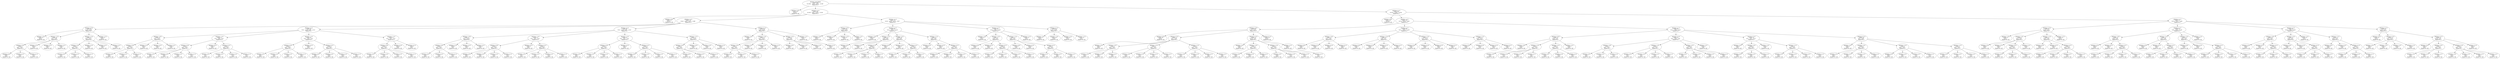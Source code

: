 digraph voting {
decisionDecisionNode7776cad3[label="Attribute: null=Infinity
Count: 1555
0.0:1081   3.0:61   2.0:64   1.0:349   
Expand On: 5"];decisionDecisionNode7776cad3 -> decisionDecisionNode17fe1feb;
decisionDecisionNode17fe1feb[label="Attribute: 5=0.0
Count: 512
0.0:512   
Expand On: null"];decisionDecisionNode7776cad3 -> decisionDecisionNode2ce1899b;
decisionDecisionNode2ce1899b[label="Attribute: 5=2.0
Count: 520
0.0:246   3.0:61   2.0:28   1.0:185   
Expand On: 3"];decisionDecisionNode2ce1899b -> decisionDecisionNodeb113622;
decisionDecisionNodeb113622[label="Attribute: 3=0.0
Count: 171
0.0:171   
Expand On: null"];decisionDecisionNode2ce1899b -> decisionDecisionNode16f8f7db;
decisionDecisionNode16f8f7db[label="Attribute: 3=2.0
Count: 174
0.0:42   3.0:32   2.0:12   1.0:88   
Expand On: 0"];decisionDecisionNode16f8f7db -> decisionDecisionNode335856a5;
decisionDecisionNode335856a5[label="Attribute: 0=0.0
Count: 45
0.0:25   1.0:20   
Expand On: 1"];decisionDecisionNode335856a5 -> decisionDecisionNode6ca084f8;
decisionDecisionNode6ca084f8[label="Attribute: 1=0.0
Count: 12
0.0:12   
Expand On: null"];decisionDecisionNode335856a5 -> decisionDecisionNode1e79ed7f;
decisionDecisionNode1e79ed7f[label="Attribute: 1=3.0
Count: 10
0.0:1   1.0:9   
Expand On: 2"];decisionDecisionNode1e79ed7f -> decisionDecisionNode56d73c7a;
decisionDecisionNode56d73c7a[label="Attribute: 2=0.0
Count: 3
0.0:1   1.0:2   
Expand On: 4"];decisionDecisionNode56d73c7a -> decisionDecisionNode4cc39a20;
decisionDecisionNode4cc39a20[label="Attribute: 4=0.0
Count: 1
0.0:1   
Expand On: null"];decisionDecisionNode56d73c7a -> decisionDecisionNode3dbbd23f;
decisionDecisionNode3dbbd23f[label="Attribute: 4=2.0
Count: 1
1.0:1   
Expand On: null"];decisionDecisionNode56d73c7a -> decisionDecisionNode75e845c2;
decisionDecisionNode75e845c2[label="Attribute: 4=1.0
Count: 1
1.0:1   
Expand On: null"];decisionDecisionNode1e79ed7f -> decisionDecisionNode643c0007;
decisionDecisionNode643c0007[label="Attribute: 2=3.0
Count: 3
1.0:3   
Expand On: null"];decisionDecisionNode1e79ed7f -> decisionDecisionNode1f25fefa;
decisionDecisionNode1f25fefa[label="Attribute: 2=2.0
Count: 2
1.0:2   
Expand On: null"];decisionDecisionNode1e79ed7f -> decisionDecisionNode7786df0f;
decisionDecisionNode7786df0f[label="Attribute: 2=1.0
Count: 2
1.0:2   
Expand On: null"];decisionDecisionNode335856a5 -> decisionDecisionNode379e8f17;
decisionDecisionNode379e8f17[label="Attribute: 1=2.0
Count: 12
0.0:1   1.0:11   
Expand On: 2"];decisionDecisionNode379e8f17 -> decisionDecisionNodeac44b88;
decisionDecisionNodeac44b88[label="Attribute: 2=0.0
Count: 3
0.0:1   1.0:2   
Expand On: 4"];decisionDecisionNodeac44b88 -> decisionDecisionNode5d3ad33d;
decisionDecisionNode5d3ad33d[label="Attribute: 4=0.0
Count: 1
0.0:1   
Expand On: null"];decisionDecisionNodeac44b88 -> decisionDecisionNode4102799c;
decisionDecisionNode4102799c[label="Attribute: 4=2.0
Count: 1
1.0:1   
Expand On: null"];decisionDecisionNodeac44b88 -> decisionDecisionNode97e121c;
decisionDecisionNode97e121c[label="Attribute: 4=1.0
Count: 1
1.0:1   
Expand On: null"];decisionDecisionNode379e8f17 -> decisionDecisionNode33d6f122;
decisionDecisionNode33d6f122[label="Attribute: 2=3.0
Count: 3
1.0:3   
Expand On: null"];decisionDecisionNode379e8f17 -> decisionDecisionNode647109c4;
decisionDecisionNode647109c4[label="Attribute: 2=2.0
Count: 3
1.0:3   
Expand On: null"];decisionDecisionNode379e8f17 -> decisionDecisionNode39385660;
decisionDecisionNode39385660[label="Attribute: 2=1.0
Count: 3
1.0:3   
Expand On: null"];decisionDecisionNode335856a5 -> decisionDecisionNode21aed5f9;
decisionDecisionNode21aed5f9[label="Attribute: 1=1.0
Count: 11
0.0:11   
Expand On: null"];decisionDecisionNode16f8f7db -> decisionDecisionNode5d61dfb5;
decisionDecisionNode5d61dfb5[label="Attribute: 0=3.0
Count: 44
0.0:4   3.0:18   2.0:8   1.0:14   
Expand On: 1"];decisionDecisionNode5d61dfb5 -> decisionDecisionNode44a613f8;
decisionDecisionNode44a613f8[label="Attribute: 1=0.0
Count: 12
0.0:1   1.0:11   
Expand On: 2"];decisionDecisionNode44a613f8 -> decisionDecisionNode736921fd;
decisionDecisionNode736921fd[label="Attribute: 2=0.0
Count: 3
0.0:1   1.0:2   
Expand On: 4"];decisionDecisionNode736921fd -> decisionDecisionNode7b36a43c;
decisionDecisionNode7b36a43c[label="Attribute: 4=0.0
Count: 1
0.0:1   
Expand On: null"];decisionDecisionNode736921fd -> decisionDecisionNode40589e56;
decisionDecisionNode40589e56[label="Attribute: 4=2.0
Count: 1
1.0:1   
Expand On: null"];decisionDecisionNode736921fd -> decisionDecisionNode7a03411a;
decisionDecisionNode7a03411a[label="Attribute: 4=1.0
Count: 1
1.0:1   
Expand On: null"];decisionDecisionNode44a613f8 -> decisionDecisionNode6ba7508a;
decisionDecisionNode6ba7508a[label="Attribute: 2=3.0
Count: 3
1.0:3   
Expand On: null"];decisionDecisionNode44a613f8 -> decisionDecisionNode3598cb3d;
decisionDecisionNode3598cb3d[label="Attribute: 2=2.0
Count: 3
1.0:3   
Expand On: null"];decisionDecisionNode44a613f8 -> decisionDecisionNode42472d48;
decisionDecisionNode42472d48[label="Attribute: 2=1.0
Count: 3
1.0:3   
Expand On: null"];decisionDecisionNode5d61dfb5 -> decisionDecisionNode4eedf3f6;
decisionDecisionNode4eedf3f6[label="Attribute: 1=3.0
Count: 11
0.0:1   3.0:6   2.0:4   
Expand On: 4"];decisionDecisionNode4eedf3f6 -> decisionDecisionNode682bc3f5;
decisionDecisionNode682bc3f5[label="Attribute: 4=0.0
Count: 4
0.0:1   2.0:3   
Expand On: 2"];decisionDecisionNode682bc3f5 -> decisionDecisionNode114e3f41;
decisionDecisionNode114e3f41[label="Attribute: 2=0.0
Count: 1
0.0:1   
Expand On: null"];decisionDecisionNode682bc3f5 -> decisionDecisionNode281acd47;
decisionDecisionNode281acd47[label="Attribute: 2=3.0
Count: 1
2.0:1   
Expand On: null"];decisionDecisionNode682bc3f5 -> decisionDecisionNode779b04e2;
decisionDecisionNode779b04e2[label="Attribute: 2=2.0
Count: 1
2.0:1   
Expand On: null"];decisionDecisionNode682bc3f5 -> decisionDecisionNode625dcec6;
decisionDecisionNode625dcec6[label="Attribute: 2=1.0
Count: 1
2.0:1   
Expand On: null"];decisionDecisionNode4eedf3f6 -> decisionDecisionNode7cb25b9d;
decisionDecisionNode7cb25b9d[label="Attribute: 4=2.0
Count: 3
3.0:3   
Expand On: null"];decisionDecisionNode4eedf3f6 -> decisionDecisionNode219ce060;
decisionDecisionNode219ce060[label="Attribute: 4=1.0
Count: 4
3.0:3   2.0:1   
Expand On: 2"];decisionDecisionNode219ce060 -> decisionDecisionNode424ecfdd;
decisionDecisionNode424ecfdd[label="Attribute: 2=0.0
Count: 1
2.0:1   
Expand On: null"];decisionDecisionNode219ce060 -> decisionDecisionNode4430d82d;
decisionDecisionNode4430d82d[label="Attribute: 2=3.0
Count: 1
3.0:1   
Expand On: null"];decisionDecisionNode219ce060 -> decisionDecisionNode62c09554;
decisionDecisionNode62c09554[label="Attribute: 2=2.0
Count: 1
3.0:1   
Expand On: null"];decisionDecisionNode219ce060 -> decisionDecisionNode518bf072;
decisionDecisionNode518bf072[label="Attribute: 2=1.0
Count: 1
3.0:1   
Expand On: null"];decisionDecisionNode5d61dfb5 -> decisionDecisionNode3a56f631;
decisionDecisionNode3a56f631[label="Attribute: 1=2.0
Count: 10
0.0:1   3.0:5   2.0:4   
Expand On: 4"];decisionDecisionNode3a56f631 -> decisionDecisionNode233d28e3;
decisionDecisionNode233d28e3[label="Attribute: 4=0.0
Count: 4
0.0:1   2.0:3   
Expand On: 2"];decisionDecisionNode233d28e3 -> decisionDecisionNode4476128;
decisionDecisionNode4476128[label="Attribute: 2=0.0
Count: 1
0.0:1   
Expand On: null"];decisionDecisionNode233d28e3 -> decisionDecisionNode6a3b8b49;
decisionDecisionNode6a3b8b49[label="Attribute: 2=3.0
Count: 1
2.0:1   
Expand On: null"];decisionDecisionNode233d28e3 -> decisionDecisionNode6b359c1b;
decisionDecisionNode6b359c1b[label="Attribute: 2=2.0
Count: 1
2.0:1   
Expand On: null"];decisionDecisionNode233d28e3 -> decisionDecisionNodec9be79a;
decisionDecisionNodec9be79a[label="Attribute: 2=1.0
Count: 1
2.0:1   
Expand On: null"];decisionDecisionNode3a56f631 -> decisionDecisionNode4f8235ed;
decisionDecisionNode4f8235ed[label="Attribute: 4=2.0
Count: 2
3.0:2   
Expand On: null"];decisionDecisionNode3a56f631 -> decisionDecisionNode6da28362;
decisionDecisionNode6da28362[label="Attribute: 4=1.0
Count: 4
3.0:3   2.0:1   
Expand On: 2"];decisionDecisionNode6da28362 -> decisionDecisionNode485fcf29;
decisionDecisionNode485fcf29[label="Attribute: 2=0.0
Count: 1
2.0:1   
Expand On: null"];decisionDecisionNode6da28362 -> decisionDecisionNodea19b1de;
decisionDecisionNodea19b1de[label="Attribute: 2=3.0
Count: 1
3.0:1   
Expand On: null"];decisionDecisionNode6da28362 -> decisionDecisionNode1cec6b00;
decisionDecisionNode1cec6b00[label="Attribute: 2=2.0
Count: 1
3.0:1   
Expand On: null"];decisionDecisionNode6da28362 -> decisionDecisionNode6564dbd5;
decisionDecisionNode6564dbd5[label="Attribute: 2=1.0
Count: 1
3.0:1   
Expand On: null"];decisionDecisionNode5d61dfb5 -> decisionDecisionNode409cb0f4;
decisionDecisionNode409cb0f4[label="Attribute: 1=1.0
Count: 11
0.0:1   3.0:7   1.0:3   
Expand On: 4"];decisionDecisionNode409cb0f4 -> decisionDecisionNode6f25844f;
decisionDecisionNode6f25844f[label="Attribute: 4=0.0
Count: 4
0.0:1   1.0:3   
Expand On: 2"];decisionDecisionNode6f25844f -> decisionDecisionNode811978b;
decisionDecisionNode811978b[label="Attribute: 2=0.0
Count: 1
0.0:1   
Expand On: null"];decisionDecisionNode6f25844f -> decisionDecisionNode3af42ad0;
decisionDecisionNode3af42ad0[label="Attribute: 2=3.0
Count: 1
1.0:1   
Expand On: null"];decisionDecisionNode6f25844f -> decisionDecisionNode7426dbec;
decisionDecisionNode7426dbec[label="Attribute: 2=2.0
Count: 1
1.0:1   
Expand On: null"];decisionDecisionNode6f25844f -> decisionDecisionNode23309e87;
decisionDecisionNode23309e87[label="Attribute: 2=1.0
Count: 1
1.0:1   
Expand On: null"];decisionDecisionNode409cb0f4 -> decisionDecisionNode4cf7c31d;
decisionDecisionNode4cf7c31d[label="Attribute: 4=2.0
Count: 4
3.0:4   
Expand On: null"];decisionDecisionNode409cb0f4 -> decisionDecisionNode1e2acc65;
decisionDecisionNode1e2acc65[label="Attribute: 4=1.0
Count: 3
3.0:3   
Expand On: null"];decisionDecisionNode16f8f7db -> decisionDecisionNodebd10a5c;
decisionDecisionNodebd10a5c[label="Attribute: 0=2.0
Count: 46
0.0:4   3.0:14   2.0:4   1.0:24   
Expand On: 1"];decisionDecisionNodebd10a5c -> decisionDecisionNode48ff2413;
decisionDecisionNode48ff2413[label="Attribute: 1=0.0
Count: 11
0.0:1   1.0:10   
Expand On: 2"];decisionDecisionNode48ff2413 -> decisionDecisionNode669980d5;
decisionDecisionNode669980d5[label="Attribute: 2=0.0
Count: 3
0.0:1   1.0:2   
Expand On: 4"];decisionDecisionNode669980d5 -> decisionDecisionNode67d95492;
decisionDecisionNode67d95492[label="Attribute: 4=0.0
Count: 1
0.0:1   
Expand On: null"];decisionDecisionNode669980d5 -> decisionDecisionNode6d3f7281;
decisionDecisionNode6d3f7281[label="Attribute: 4=2.0
Count: 1
1.0:1   
Expand On: null"];decisionDecisionNode669980d5 -> decisionDecisionNode6076ab2f;
decisionDecisionNode6076ab2f[label="Attribute: 4=1.0
Count: 1
1.0:1   
Expand On: null"];decisionDecisionNode48ff2413 -> decisionDecisionNodeee0cc23;
decisionDecisionNodeee0cc23[label="Attribute: 2=3.0
Count: 2
1.0:2   
Expand On: null"];decisionDecisionNode48ff2413 -> decisionDecisionNode487a1576;
decisionDecisionNode487a1576[label="Attribute: 2=2.0
Count: 3
1.0:3   
Expand On: null"];decisionDecisionNode48ff2413 -> decisionDecisionNode47171b26;
decisionDecisionNode47171b26[label="Attribute: 2=1.0
Count: 3
1.0:3   
Expand On: null"];decisionDecisionNodebd10a5c -> decisionDecisionNode3df78040;
decisionDecisionNode3df78040[label="Attribute: 1=3.0
Count: 12
0.0:1   3.0:7   2.0:4   
Expand On: 4"];decisionDecisionNode3df78040 -> decisionDecisionNode44050988;
decisionDecisionNode44050988[label="Attribute: 4=0.0
Count: 4
0.0:1   2.0:3   
Expand On: 2"];decisionDecisionNode44050988 -> decisionDecisionNode26b4e29b;
decisionDecisionNode26b4e29b[label="Attribute: 2=0.0
Count: 1
0.0:1   
Expand On: null"];decisionDecisionNode44050988 -> decisionDecisionNode2d8941f7;
decisionDecisionNode2d8941f7[label="Attribute: 2=3.0
Count: 1
2.0:1   
Expand On: null"];decisionDecisionNode44050988 -> decisionDecisionNodee49d67c;
decisionDecisionNodee49d67c[label="Attribute: 2=2.0
Count: 1
2.0:1   
Expand On: null"];decisionDecisionNode44050988 -> decisionDecisionNode11a06e38;
decisionDecisionNode11a06e38[label="Attribute: 2=1.0
Count: 1
2.0:1   
Expand On: null"];decisionDecisionNode3df78040 -> decisionDecisionNode3ba42792;
decisionDecisionNode3ba42792[label="Attribute: 4=2.0
Count: 4
3.0:4   
Expand On: null"];decisionDecisionNode3df78040 -> decisionDecisionNode162200d5;
decisionDecisionNode162200d5[label="Attribute: 4=1.0
Count: 4
3.0:3   2.0:1   
Expand On: 2"];decisionDecisionNode162200d5 -> decisionDecisionNode1264ab4d;
decisionDecisionNode1264ab4d[label="Attribute: 2=0.0
Count: 1
2.0:1   
Expand On: null"];decisionDecisionNode162200d5 -> decisionDecisionNodef2a55aa;
decisionDecisionNodef2a55aa[label="Attribute: 2=3.0
Count: 1
3.0:1   
Expand On: null"];decisionDecisionNode162200d5 -> decisionDecisionNode245e13ad;
decisionDecisionNode245e13ad[label="Attribute: 2=2.0
Count: 1
3.0:1   
Expand On: null"];decisionDecisionNode162200d5 -> decisionDecisionNode1c5dd582;
decisionDecisionNode1c5dd582[label="Attribute: 2=1.0
Count: 1
3.0:1   
Expand On: null"];decisionDecisionNodebd10a5c -> decisionDecisionNode546c585a;
decisionDecisionNode546c585a[label="Attribute: 1=2.0
Count: 12
0.0:1   3.0:7   1.0:4   
Expand On: 4"];decisionDecisionNode546c585a -> decisionDecisionNode151ca803;
decisionDecisionNode151ca803[label="Attribute: 4=0.0
Count: 4
0.0:1   1.0:3   
Expand On: 2"];decisionDecisionNode151ca803 -> decisionDecisionNodec5a67c9;
decisionDecisionNodec5a67c9[label="Attribute: 2=0.0
Count: 1
0.0:1   
Expand On: null"];decisionDecisionNode151ca803 -> decisionDecisionNode353c375;
decisionDecisionNode353c375[label="Attribute: 2=3.0
Count: 1
1.0:1   
Expand On: null"];decisionDecisionNode151ca803 -> decisionDecisionNode70453807;
decisionDecisionNode70453807[label="Attribute: 2=2.0
Count: 1
1.0:1   
Expand On: null"];decisionDecisionNode151ca803 -> decisionDecisionNode50618d26;
decisionDecisionNode50618d26[label="Attribute: 2=1.0
Count: 1
1.0:1   
Expand On: null"];decisionDecisionNode546c585a -> decisionDecisionNode3479e304;
decisionDecisionNode3479e304[label="Attribute: 4=2.0
Count: 4
3.0:4   
Expand On: null"];decisionDecisionNode546c585a -> decisionDecisionNode2e273686;
decisionDecisionNode2e273686[label="Attribute: 4=1.0
Count: 4
3.0:3   1.0:1   
Expand On: 2"];decisionDecisionNode2e273686 -> decisionDecisionNode106caf16;
decisionDecisionNode106caf16[label="Attribute: 2=0.0
Count: 1
1.0:1   
Expand On: null"];decisionDecisionNode2e273686 -> decisionDecisionNode4f5ad5c6;
decisionDecisionNode4f5ad5c6[label="Attribute: 2=3.0
Count: 1
3.0:1   
Expand On: null"];decisionDecisionNode2e273686 -> decisionDecisionNode5488e2dd;
decisionDecisionNode5488e2dd[label="Attribute: 2=2.0
Count: 1
3.0:1   
Expand On: null"];decisionDecisionNode2e273686 -> decisionDecisionNode66e64686;
decisionDecisionNode66e64686[label="Attribute: 2=1.0
Count: 1
3.0:1   
Expand On: null"];decisionDecisionNodebd10a5c -> decisionDecisionNode18203c31;
decisionDecisionNode18203c31[label="Attribute: 1=1.0
Count: 11
0.0:1   1.0:10   
Expand On: 2"];decisionDecisionNode18203c31 -> decisionDecisionNode6c4fc156;
decisionDecisionNode6c4fc156[label="Attribute: 2=0.0
Count: 3
0.0:1   1.0:2   
Expand On: 4"];decisionDecisionNode6c4fc156 -> decisionDecisionNode681e2ca7;
decisionDecisionNode681e2ca7[label="Attribute: 4=0.0
Count: 1
0.0:1   
Expand On: null"];decisionDecisionNode6c4fc156 -> decisionDecisionNode1505bd58;
decisionDecisionNode1505bd58[label="Attribute: 4=2.0
Count: 1
1.0:1   
Expand On: null"];decisionDecisionNode6c4fc156 -> decisionDecisionNode2bd1e730;
decisionDecisionNode2bd1e730[label="Attribute: 4=1.0
Count: 1
1.0:1   
Expand On: null"];decisionDecisionNode18203c31 -> decisionDecisionNode61a116c9;
decisionDecisionNode61a116c9[label="Attribute: 2=3.0
Count: 2
1.0:2   
Expand On: null"];decisionDecisionNode18203c31 -> decisionDecisionNode16df1832;
decisionDecisionNode16df1832[label="Attribute: 2=2.0
Count: 3
1.0:3   
Expand On: null"];decisionDecisionNode18203c31 -> decisionDecisionNode10ad8659;
decisionDecisionNode10ad8659[label="Attribute: 2=1.0
Count: 3
1.0:3   
Expand On: null"];decisionDecisionNode16f8f7db -> decisionDecisionNode704f459c;
decisionDecisionNode704f459c[label="Attribute: 0=1.0
Count: 39
0.0:9   1.0:30   
Expand On: 1"];decisionDecisionNode704f459c -> decisionDecisionNode64633e5e;
decisionDecisionNode64633e5e[label="Attribute: 1=0.0
Count: 7
0.0:7   
Expand On: null"];decisionDecisionNode704f459c -> decisionDecisionNode2f93c0cf;
decisionDecisionNode2f93c0cf[label="Attribute: 1=3.0
Count: 12
0.0:1   1.0:11   
Expand On: 2"];decisionDecisionNode2f93c0cf -> decisionDecisionNoded576e70;
decisionDecisionNoded576e70[label="Attribute: 2=0.0
Count: 3
0.0:1   1.0:2   
Expand On: 4"];decisionDecisionNoded576e70 -> decisionDecisionNode671381e7;
decisionDecisionNode671381e7[label="Attribute: 4=0.0
Count: 1
0.0:1   
Expand On: null"];decisionDecisionNoded576e70 -> decisionDecisionNode31b5998f;
decisionDecisionNode31b5998f[label="Attribute: 4=2.0
Count: 1
1.0:1   
Expand On: null"];decisionDecisionNoded576e70 -> decisionDecisionNode97494c8;
decisionDecisionNode97494c8[label="Attribute: 4=1.0
Count: 1
1.0:1   
Expand On: null"];decisionDecisionNode2f93c0cf -> decisionDecisionNode44d3db51;
decisionDecisionNode44d3db51[label="Attribute: 2=3.0
Count: 3
1.0:3   
Expand On: null"];decisionDecisionNode2f93c0cf -> decisionDecisionNode30e3c624;
decisionDecisionNode30e3c624[label="Attribute: 2=2.0
Count: 3
1.0:3   
Expand On: null"];decisionDecisionNode2f93c0cf -> decisionDecisionNode39e57e8f;
decisionDecisionNode39e57e8f[label="Attribute: 2=1.0
Count: 3
1.0:3   
Expand On: null"];decisionDecisionNode704f459c -> decisionDecisionNode9d7fbfb;
decisionDecisionNode9d7fbfb[label="Attribute: 1=2.0
Count: 9
0.0:1   1.0:8   
Expand On: 2"];decisionDecisionNode9d7fbfb -> decisionDecisionNode42e020c9;
decisionDecisionNode42e020c9[label="Attribute: 2=0.0
Count: 1
0.0:1   
Expand On: null"];decisionDecisionNode9d7fbfb -> decisionDecisionNode8888e6c;
decisionDecisionNode8888e6c[label="Attribute: 2=3.0
Count: 3
1.0:3   
Expand On: null"];decisionDecisionNode9d7fbfb -> decisionDecisionNode3d3e58d4;
decisionDecisionNode3d3e58d4[label="Attribute: 2=2.0
Count: 3
1.0:3   
Expand On: null"];decisionDecisionNode9d7fbfb -> decisionDecisionNode4839e5b5;
decisionDecisionNode4839e5b5[label="Attribute: 2=1.0
Count: 2
1.0:2   
Expand On: null"];decisionDecisionNode704f459c -> decisionDecisionNode5117f31e;
decisionDecisionNode5117f31e[label="Attribute: 1=1.0
Count: 11
1.0:11   
Expand On: null"];decisionDecisionNode2ce1899b -> decisionDecisionNode7b5a6029;
decisionDecisionNode7b5a6029[label="Attribute: 3=1.0
Count: 175
0.0:33   3.0:29   2.0:16   1.0:97   
Expand On: 0"];decisionDecisionNode7b5a6029 -> decisionDecisionNode6a5f6303;
decisionDecisionNode6a5f6303[label="Attribute: 0=0.0
Count: 42
0.0:22   1.0:20   
Expand On: 1"];decisionDecisionNode6a5f6303 -> decisionDecisionNode1c5d9084;
decisionDecisionNode1c5d9084[label="Attribute: 1=0.0
Count: 11
0.0:11   
Expand On: null"];decisionDecisionNode6a5f6303 -> decisionDecisionNode42bad8a8;
decisionDecisionNode42bad8a8[label="Attribute: 1=3.0
Count: 9
1.0:9   
Expand On: null"];decisionDecisionNode6a5f6303 -> decisionDecisionNode78e61fd1;
decisionDecisionNode78e61fd1[label="Attribute: 1=2.0
Count: 11
1.0:11   
Expand On: null"];decisionDecisionNode6a5f6303 -> decisionDecisionNode4c331059;
decisionDecisionNode4c331059[label="Attribute: 1=1.0
Count: 11
0.0:11   
Expand On: null"];decisionDecisionNode7b5a6029 -> decisionDecisionNode2c766a24;
decisionDecisionNode2c766a24[label="Attribute: 0=3.0
Count: 44
3.0:17   2.0:11   1.0:16   
Expand On: 1"];decisionDecisionNode2c766a24 -> decisionDecisionNode1232784a;
decisionDecisionNode1232784a[label="Attribute: 1=0.0
Count: 10
1.0:10   
Expand On: null"];decisionDecisionNode2c766a24 -> decisionDecisionNode2f774b9b;
decisionDecisionNode2f774b9b[label="Attribute: 1=3.0
Count: 12
3.0:6   2.0:6   
Expand On: 4"];decisionDecisionNode2f774b9b -> decisionDecisionNode4104c575;
decisionDecisionNode4104c575[label="Attribute: 4=0.0
Count: 4
2.0:4   
Expand On: null"];decisionDecisionNode2f774b9b -> decisionDecisionNode203fa5ac;
decisionDecisionNode203fa5ac[label="Attribute: 4=2.0
Count: 4
3.0:4   
Expand On: null"];decisionDecisionNode2f774b9b -> decisionDecisionNode3295cfbe;
decisionDecisionNode3295cfbe[label="Attribute: 4=1.0
Count: 4
3.0:2   2.0:2   
Expand On: 2"];decisionDecisionNode3295cfbe -> decisionDecisionNode979dce4;
decisionDecisionNode979dce4[label="Attribute: 2=0.0
Count: 1
2.0:1   
Expand On: null"];decisionDecisionNode3295cfbe -> decisionDecisionNode1f950198;
decisionDecisionNode1f950198[label="Attribute: 2=3.0
Count: 1
3.0:1   
Expand On: null"];decisionDecisionNode3295cfbe -> decisionDecisionNode6f9bb25a;
decisionDecisionNode6f9bb25a[label="Attribute: 2=2.0
Count: 1
3.0:1   
Expand On: null"];decisionDecisionNode3295cfbe -> decisionDecisionNode56da6bf4;
decisionDecisionNode56da6bf4[label="Attribute: 2=1.0
Count: 1
2.0:1   
Expand On: null"];decisionDecisionNode2c766a24 -> decisionDecisionNode1de58cb8;
decisionDecisionNode1de58cb8[label="Attribute: 1=2.0
Count: 10
3.0:5   2.0:5   
Expand On: 4"];decisionDecisionNode1de58cb8 -> decisionDecisionNode4979935d;
decisionDecisionNode4979935d[label="Attribute: 4=0.0
Count: 3
2.0:3   
Expand On: null"];decisionDecisionNode1de58cb8 -> decisionDecisionNode4cb9e45a;
decisionDecisionNode4cb9e45a[label="Attribute: 4=2.0
Count: 4
3.0:4   
Expand On: null"];decisionDecisionNode1de58cb8 -> decisionDecisionNode403ef810;
decisionDecisionNode403ef810[label="Attribute: 4=1.0
Count: 3
3.0:1   2.0:2   
Expand On: 2"];decisionDecisionNode403ef810 -> decisionDecisionNode66100363;
decisionDecisionNode66100363[label="Attribute: 2=0.0
Count: 1
2.0:1   
Expand On: null"];decisionDecisionNode403ef810 -> decisionDecisionNode254e8cee;
decisionDecisionNode254e8cee[label="Attribute: 2=2.0
Count: 1
3.0:1   
Expand On: null"];decisionDecisionNode403ef810 -> decisionDecisionNode48067064;
decisionDecisionNode48067064[label="Attribute: 2=1.0
Count: 1
2.0:1   
Expand On: null"];decisionDecisionNode2c766a24 -> decisionDecisionNode1ebcda2d;
decisionDecisionNode1ebcda2d[label="Attribute: 1=1.0
Count: 12
3.0:6   1.0:6   
Expand On: 4"];decisionDecisionNode1ebcda2d -> decisionDecisionNode97d01f;
decisionDecisionNode97d01f[label="Attribute: 4=0.0
Count: 4
1.0:4   
Expand On: null"];decisionDecisionNode1ebcda2d -> decisionDecisionNode6ee0a386;
decisionDecisionNode6ee0a386[label="Attribute: 4=2.0
Count: 4
3.0:4   
Expand On: null"];decisionDecisionNode1ebcda2d -> decisionDecisionNode5e0feb48;
decisionDecisionNode5e0feb48[label="Attribute: 4=1.0
Count: 4
3.0:2   1.0:2   
Expand On: 2"];decisionDecisionNode5e0feb48 -> decisionDecisionNode671ff436;
decisionDecisionNode671ff436[label="Attribute: 2=0.0
Count: 1
1.0:1   
Expand On: null"];decisionDecisionNode5e0feb48 -> decisionDecisionNode62da3a1e;
decisionDecisionNode62da3a1e[label="Attribute: 2=3.0
Count: 1
3.0:1   
Expand On: null"];decisionDecisionNode5e0feb48 -> decisionDecisionNode651dba45;
decisionDecisionNode651dba45[label="Attribute: 2=2.0
Count: 1
3.0:1   
Expand On: null"];decisionDecisionNode5e0feb48 -> decisionDecisionNode2b03be0;
decisionDecisionNode2b03be0[label="Attribute: 2=1.0
Count: 1
1.0:1   
Expand On: null"];decisionDecisionNode7b5a6029 -> decisionDecisionNode2af081;
decisionDecisionNode2af081[label="Attribute: 0=2.0
Count: 45
3.0:12   2.0:5   1.0:28   
Expand On: 1"];decisionDecisionNode2af081 -> decisionDecisionNode313a53d;
decisionDecisionNode313a53d[label="Attribute: 1=0.0
Count: 12
1.0:12   
Expand On: null"];decisionDecisionNode2af081 -> decisionDecisionNode7ec5495e;
decisionDecisionNode7ec5495e[label="Attribute: 1=3.0
Count: 11
3.0:6   2.0:5   
Expand On: 4"];decisionDecisionNode7ec5495e -> decisionDecisionNode4a53fb57;
decisionDecisionNode4a53fb57[label="Attribute: 4=0.0
Count: 3
2.0:3   
Expand On: null"];decisionDecisionNode7ec5495e -> decisionDecisionNode4f9a32e0;
decisionDecisionNode4f9a32e0[label="Attribute: 4=2.0
Count: 4
3.0:4   
Expand On: null"];decisionDecisionNode7ec5495e -> decisionDecisionNode148238f4;
decisionDecisionNode148238f4[label="Attribute: 4=1.0
Count: 4
3.0:2   2.0:2   
Expand On: 2"];decisionDecisionNode148238f4 -> decisionDecisionNode716925b0;
decisionDecisionNode716925b0[label="Attribute: 2=0.0
Count: 1
2.0:1   
Expand On: null"];decisionDecisionNode148238f4 -> decisionDecisionNode2e297ffb;
decisionDecisionNode2e297ffb[label="Attribute: 2=3.0
Count: 1
3.0:1   
Expand On: null"];decisionDecisionNode148238f4 -> decisionDecisionNode26914f6a;
decisionDecisionNode26914f6a[label="Attribute: 2=2.0
Count: 1
3.0:1   
Expand On: null"];decisionDecisionNode148238f4 -> decisionDecisionNodedf4cbee;
decisionDecisionNodedf4cbee[label="Attribute: 2=1.0
Count: 1
2.0:1   
Expand On: null"];decisionDecisionNode2af081 -> decisionDecisionNode42787d6a;
decisionDecisionNode42787d6a[label="Attribute: 1=2.0
Count: 11
3.0:6   1.0:5   
Expand On: 4"];decisionDecisionNode42787d6a -> decisionDecisionNode7471dc3d;
decisionDecisionNode7471dc3d[label="Attribute: 4=0.0
Count: 4
1.0:4   
Expand On: null"];decisionDecisionNode42787d6a -> decisionDecisionNode5f326484;
decisionDecisionNode5f326484[label="Attribute: 4=2.0
Count: 4
3.0:4   
Expand On: null"];decisionDecisionNode42787d6a -> decisionDecisionNode656546ef;
decisionDecisionNode656546ef[label="Attribute: 4=1.0
Count: 3
3.0:2   1.0:1   
Expand On: 2"];decisionDecisionNode656546ef -> decisionDecisionNode5d6d2633;
decisionDecisionNode5d6d2633[label="Attribute: 2=3.0
Count: 1
3.0:1   
Expand On: null"];decisionDecisionNode656546ef -> decisionDecisionNode28e70e30;
decisionDecisionNode28e70e30[label="Attribute: 2=2.0
Count: 1
3.0:1   
Expand On: null"];decisionDecisionNode656546ef -> decisionDecisionNode5954864a;
decisionDecisionNode5954864a[label="Attribute: 2=1.0
Count: 1
1.0:1   
Expand On: null"];decisionDecisionNode2af081 -> decisionDecisionNode3c3c9217;
decisionDecisionNode3c3c9217[label="Attribute: 1=1.0
Count: 11
1.0:11   
Expand On: null"];decisionDecisionNode7b5a6029 -> decisionDecisionNode2c9b42e6;
decisionDecisionNode2c9b42e6[label="Attribute: 0=1.0
Count: 44
0.0:11   1.0:33   
Expand On: 1"];decisionDecisionNode2c9b42e6 -> decisionDecisionNode54520eb;
decisionDecisionNode54520eb[label="Attribute: 1=0.0
Count: 11
0.0:11   
Expand On: null"];decisionDecisionNode2c9b42e6 -> decisionDecisionNode7d742700;
decisionDecisionNode7d742700[label="Attribute: 1=3.0
Count: 10
1.0:10   
Expand On: null"];decisionDecisionNode2c9b42e6 -> decisionDecisionNode54acb158;
decisionDecisionNode54acb158[label="Attribute: 1=2.0
Count: 12
1.0:12   
Expand On: null"];decisionDecisionNode2c9b42e6 -> decisionDecisionNode15af33d6;
decisionDecisionNode15af33d6[label="Attribute: 1=1.0
Count: 11
1.0:11   
Expand On: null"];decisionDecisionNode7776cad3 -> decisionDecisionNode536c79d7;
decisionDecisionNode536c79d7[label="Attribute: 5=1.0
Count: 523
0.0:323   2.0:36   1.0:164   
Expand On: 3"];decisionDecisionNode536c79d7 -> decisionDecisionNode76b33d0a;
decisionDecisionNode76b33d0a[label="Attribute: 3=0.0
Count: 176
0.0:176   
Expand On: null"];decisionDecisionNode536c79d7 -> decisionDecisionNode716c9867;
decisionDecisionNode716c9867[label="Attribute: 3=2.0
Count: 176
0.0:75   2.0:19   1.0:82   
Expand On: 4"];decisionDecisionNode716c9867 -> decisionDecisionNode5de9ac4;
decisionDecisionNode5de9ac4[label="Attribute: 4=0.0
Count: 60
0.0:47   1.0:13   
Expand On: 0"];decisionDecisionNode5de9ac4 -> decisionDecisionNode5982bcde;
decisionDecisionNode5982bcde[label="Attribute: 0=0.0
Count: 16
0.0:16   
Expand On: null"];decisionDecisionNode5de9ac4 -> decisionDecisionNode163dc0bb;
decisionDecisionNode163dc0bb[label="Attribute: 0=3.0
Count: 15
0.0:7   1.0:8   
Expand On: 1"];decisionDecisionNode163dc0bb -> decisionDecisionNode30384065;
decisionDecisionNode30384065[label="Attribute: 1=0.0
Count: 4
0.0:4   
Expand On: null"];decisionDecisionNode163dc0bb -> decisionDecisionNode3d0bbf9e;
decisionDecisionNode3d0bbf9e[label="Attribute: 1=3.0
Count: 3
0.0:1   1.0:2   
Expand On: 2"];decisionDecisionNode3d0bbf9e -> decisionDecisionNode4e513d61;
decisionDecisionNode4e513d61[label="Attribute: 2=0.0
Count: 1
0.0:1   
Expand On: null"];decisionDecisionNode3d0bbf9e -> decisionDecisionNode3794d372;
decisionDecisionNode3794d372[label="Attribute: 2=3.0
Count: 1
1.0:1   
Expand On: null"];decisionDecisionNode3d0bbf9e -> decisionDecisionNodebc5fde0;
decisionDecisionNodebc5fde0[label="Attribute: 2=1.0
Count: 1
1.0:1   
Expand On: null"];decisionDecisionNode163dc0bb -> decisionDecisionNode739e8329;
decisionDecisionNode739e8329[label="Attribute: 1=2.0
Count: 4
0.0:1   1.0:3   
Expand On: 2"];decisionDecisionNode739e8329 -> decisionDecisionNode56c163f;
decisionDecisionNode56c163f[label="Attribute: 2=0.0
Count: 1
0.0:1   
Expand On: null"];decisionDecisionNode739e8329 -> decisionDecisionNode7b2884e0;
decisionDecisionNode7b2884e0[label="Attribute: 2=3.0
Count: 1
1.0:1   
Expand On: null"];decisionDecisionNode739e8329 -> decisionDecisionNode212bcd4b;
decisionDecisionNode212bcd4b[label="Attribute: 2=2.0
Count: 1
1.0:1   
Expand On: null"];decisionDecisionNode739e8329 -> decisionDecisionNode42b307f0;
decisionDecisionNode42b307f0[label="Attribute: 2=1.0
Count: 1
1.0:1   
Expand On: null"];decisionDecisionNode163dc0bb -> decisionDecisionNode77ce3fc5;
decisionDecisionNode77ce3fc5[label="Attribute: 1=1.0
Count: 4
0.0:1   1.0:3   
Expand On: 2"];decisionDecisionNode77ce3fc5 -> decisionDecisionNode320cf66b;
decisionDecisionNode320cf66b[label="Attribute: 2=0.0
Count: 1
0.0:1   
Expand On: null"];decisionDecisionNode77ce3fc5 -> decisionDecisionNode71060478;
decisionDecisionNode71060478[label="Attribute: 2=3.0
Count: 1
1.0:1   
Expand On: null"];decisionDecisionNode77ce3fc5 -> decisionDecisionNode420f9c40;
decisionDecisionNode420f9c40[label="Attribute: 2=2.0
Count: 1
1.0:1   
Expand On: null"];decisionDecisionNode77ce3fc5 -> decisionDecisionNodeedb4fa2;
decisionDecisionNodeedb4fa2[label="Attribute: 2=1.0
Count: 1
1.0:1   
Expand On: null"];decisionDecisionNode5de9ac4 -> decisionDecisionNode60491c4c;
decisionDecisionNode60491c4c[label="Attribute: 0=2.0
Count: 15
0.0:10   1.0:5   
Expand On: 1"];decisionDecisionNode60491c4c -> decisionDecisionNode5fe0f2f6;
decisionDecisionNode5fe0f2f6[label="Attribute: 1=0.0
Count: 4
0.0:4   
Expand On: null"];decisionDecisionNode60491c4c -> decisionDecisionNode296f25a7;
decisionDecisionNode296f25a7[label="Attribute: 1=3.0
Count: 3
0.0:1   1.0:2   
Expand On: 2"];decisionDecisionNode296f25a7 -> decisionDecisionNode40110c31;
decisionDecisionNode40110c31[label="Attribute: 2=0.0
Count: 1
0.0:1   
Expand On: null"];decisionDecisionNode296f25a7 -> decisionDecisionNode1f3785d3;
decisionDecisionNode1f3785d3[label="Attribute: 2=3.0
Count: 1
1.0:1   
Expand On: null"];decisionDecisionNode296f25a7 -> decisionDecisionNode7632efa7;
decisionDecisionNode7632efa7[label="Attribute: 2=1.0
Count: 1
1.0:1   
Expand On: null"];decisionDecisionNode60491c4c -> decisionDecisionNodea13f991;
decisionDecisionNodea13f991[label="Attribute: 1=2.0
Count: 4
0.0:1   1.0:3   
Expand On: 2"];decisionDecisionNodea13f991 -> decisionDecisionNode2565a3c2;
decisionDecisionNode2565a3c2[label="Attribute: 2=0.0
Count: 1
0.0:1   
Expand On: null"];decisionDecisionNodea13f991 -> decisionDecisionNode33e228bc;
decisionDecisionNode33e228bc[label="Attribute: 2=3.0
Count: 1
1.0:1   
Expand On: null"];decisionDecisionNodea13f991 -> decisionDecisionNode44e06940;
decisionDecisionNode44e06940[label="Attribute: 2=2.0
Count: 1
1.0:1   
Expand On: null"];decisionDecisionNodea13f991 -> decisionDecisionNode691e0c13;
decisionDecisionNode691e0c13[label="Attribute: 2=1.0
Count: 1
1.0:1   
Expand On: null"];decisionDecisionNode60491c4c -> decisionDecisionNode33aae94f;
decisionDecisionNode33aae94f[label="Attribute: 1=1.0
Count: 4
0.0:4   
Expand On: null"];decisionDecisionNode5de9ac4 -> decisionDecisionNode19bb5c09;
decisionDecisionNode19bb5c09[label="Attribute: 0=1.0
Count: 14
0.0:14   
Expand On: null"];decisionDecisionNode716c9867 -> decisionDecisionNode5b976011;
decisionDecisionNode5b976011[label="Attribute: 4=2.0
Count: 58
0.0:11   2.0:11   1.0:36   
Expand On: 1"];decisionDecisionNode5b976011 -> decisionDecisionNode2f242b11;
decisionDecisionNode2f242b11[label="Attribute: 1=0.0
Count: 13
0.0:7   1.0:6   
Expand On: 0"];decisionDecisionNode2f242b11 -> decisionDecisionNode6f878144;
decisionDecisionNode6f878144[label="Attribute: 0=0.0
Count: 3
0.0:3   
Expand On: null"];decisionDecisionNode2f242b11 -> decisionDecisionNode2937d090;
decisionDecisionNode2937d090[label="Attribute: 0=3.0
Count: 3
1.0:3   
Expand On: null"];decisionDecisionNode2f242b11 -> decisionDecisionNodef5db314;
decisionDecisionNodef5db314[label="Attribute: 0=2.0
Count: 3
1.0:3   
Expand On: null"];decisionDecisionNode2f242b11 -> decisionDecisionNode5097eded;
decisionDecisionNode5097eded[label="Attribute: 0=1.0
Count: 4
0.0:4   
Expand On: null"];decisionDecisionNode5b976011 -> decisionDecisionNode26858bf1;
decisionDecisionNode26858bf1[label="Attribute: 1=3.0
Count: 15
2.0:8   1.0:7   
Expand On: 0"];decisionDecisionNode26858bf1 -> decisionDecisionNode9a68ef9;
decisionDecisionNode9a68ef9[label="Attribute: 0=0.0
Count: 4
1.0:4   
Expand On: null"];decisionDecisionNode26858bf1 -> decisionDecisionNode15f48262;
decisionDecisionNode15f48262[label="Attribute: 0=3.0
Count: 4
2.0:4   
Expand On: null"];decisionDecisionNode26858bf1 -> decisionDecisionNode679bfb30;
decisionDecisionNode679bfb30[label="Attribute: 0=2.0
Count: 4
2.0:4   
Expand On: null"];decisionDecisionNode26858bf1 -> decisionDecisionNode31884174;
decisionDecisionNode31884174[label="Attribute: 0=1.0
Count: 3
1.0:3   
Expand On: null"];decisionDecisionNode5b976011 -> decisionDecisionNode68814013;
decisionDecisionNode68814013[label="Attribute: 1=2.0
Count: 15
2.0:3   1.0:12   
Expand On: 0"];decisionDecisionNode68814013 -> decisionDecisionNode7d95d4fe;
decisionDecisionNode7d95d4fe[label="Attribute: 0=0.0
Count: 4
1.0:4   
Expand On: null"];decisionDecisionNode68814013 -> decisionDecisionNode77d2b01b;
decisionDecisionNode77d2b01b[label="Attribute: 0=3.0
Count: 3
2.0:3   
Expand On: null"];decisionDecisionNode68814013 -> decisionDecisionNode2927fa12;
decisionDecisionNode2927fa12[label="Attribute: 0=2.0
Count: 4
1.0:4   
Expand On: null"];decisionDecisionNode68814013 -> decisionDecisionNode7f92c8d9;
decisionDecisionNode7f92c8d9[label="Attribute: 0=1.0
Count: 4
1.0:4   
Expand On: null"];decisionDecisionNode5b976011 -> decisionDecisionNode7dc05ffd;
decisionDecisionNode7dc05ffd[label="Attribute: 1=1.0
Count: 15
0.0:4   1.0:11   
Expand On: 0"];decisionDecisionNode7dc05ffd -> decisionDecisionNode60de1b8a;
decisionDecisionNode60de1b8a[label="Attribute: 0=0.0
Count: 4
0.0:4   
Expand On: null"];decisionDecisionNode7dc05ffd -> decisionDecisionNode15e232b5;
decisionDecisionNode15e232b5[label="Attribute: 0=3.0
Count: 3
1.0:3   
Expand On: null"];decisionDecisionNode7dc05ffd -> decisionDecisionNode356f144c;
decisionDecisionNode356f144c[label="Attribute: 0=2.0
Count: 4
1.0:4   
Expand On: null"];decisionDecisionNode7dc05ffd -> decisionDecisionNodef9da4fc;
decisionDecisionNodef9da4fc[label="Attribute: 0=1.0
Count: 4
1.0:4   
Expand On: null"];decisionDecisionNode716c9867 -> decisionDecisionNode36baa466;
decisionDecisionNode36baa466[label="Attribute: 4=1.0
Count: 58
0.0:17   2.0:8   1.0:33   
Expand On: 0"];decisionDecisionNode36baa466 -> decisionDecisionNode177f409c;
decisionDecisionNode177f409c[label="Attribute: 0=0.0
Count: 13
0.0:8   1.0:5   
Expand On: 1"];decisionDecisionNode177f409c -> decisionDecisionNode236acdd1;
decisionDecisionNode236acdd1[label="Attribute: 1=0.0
Count: 4
0.0:4   
Expand On: null"];decisionDecisionNode177f409c -> decisionDecisionNode38ee6681;
decisionDecisionNode38ee6681[label="Attribute: 1=3.0
Count: 4
0.0:1   1.0:3   
Expand On: 2"];decisionDecisionNode38ee6681 -> decisionDecisionNode2b8bbc5a;
decisionDecisionNode2b8bbc5a[label="Attribute: 2=0.0
Count: 1
0.0:1   
Expand On: null"];decisionDecisionNode38ee6681 -> decisionDecisionNode62facf0b;
decisionDecisionNode62facf0b[label="Attribute: 2=3.0
Count: 1
1.0:1   
Expand On: null"];decisionDecisionNode38ee6681 -> decisionDecisionNode402f0df1;
decisionDecisionNode402f0df1[label="Attribute: 2=2.0
Count: 1
1.0:1   
Expand On: null"];decisionDecisionNode38ee6681 -> decisionDecisionNode513c6a22;
decisionDecisionNode513c6a22[label="Attribute: 2=1.0
Count: 1
1.0:1   
Expand On: null"];decisionDecisionNode177f409c -> decisionDecisionNode555c07d8;
decisionDecisionNode555c07d8[label="Attribute: 1=2.0
Count: 3
0.0:1   1.0:2   
Expand On: 2"];decisionDecisionNode555c07d8 -> decisionDecisionNoded0721b0;
decisionDecisionNoded0721b0[label="Attribute: 2=0.0
Count: 1
0.0:1   
Expand On: null"];decisionDecisionNode555c07d8 -> decisionDecisionNode4f34b07e;
decisionDecisionNode4f34b07e[label="Attribute: 2=3.0
Count: 1
1.0:1   
Expand On: null"];decisionDecisionNode555c07d8 -> decisionDecisionNodec2f48d2;
decisionDecisionNodec2f48d2[label="Attribute: 2=2.0
Count: 1
1.0:1   
Expand On: null"];decisionDecisionNode177f409c -> decisionDecisionNode7455d93d;
decisionDecisionNode7455d93d[label="Attribute: 1=1.0
Count: 2
0.0:2   
Expand On: null"];decisionDecisionNode36baa466 -> decisionDecisionNode30296f76;
decisionDecisionNode30296f76[label="Attribute: 0=3.0
Count: 15
0.0:1   2.0:6   1.0:8   
Expand On: 1"];decisionDecisionNode30296f76 -> decisionDecisionNode7054c4ad;
decisionDecisionNode7054c4ad[label="Attribute: 1=0.0
Count: 3
0.0:1   1.0:2   
Expand On: 2"];decisionDecisionNode7054c4ad -> decisionDecisionNode4d3c7378;
decisionDecisionNode4d3c7378[label="Attribute: 2=0.0
Count: 1
0.0:1   
Expand On: null"];decisionDecisionNode7054c4ad -> decisionDecisionNode3bc0f2e5;
decisionDecisionNode3bc0f2e5[label="Attribute: 2=3.0
Count: 1
1.0:1   
Expand On: null"];decisionDecisionNode7054c4ad -> decisionDecisionNode788ab708;
decisionDecisionNode788ab708[label="Attribute: 2=2.0
Count: 1
1.0:1   
Expand On: null"];decisionDecisionNode30296f76 -> decisionDecisionNode5af6ac0b;
decisionDecisionNode5af6ac0b[label="Attribute: 1=3.0
Count: 4
2.0:3   1.0:1   
Expand On: 2"];decisionDecisionNode5af6ac0b -> decisionDecisionNode789934d4;
decisionDecisionNode789934d4[label="Attribute: 2=0.0
Count: 1
1.0:1   
Expand On: null"];decisionDecisionNode5af6ac0b -> decisionDecisionNode125b8827;
decisionDecisionNode125b8827[label="Attribute: 2=3.0
Count: 1
2.0:1   
Expand On: null"];decisionDecisionNode5af6ac0b -> decisionDecisionNode3747c1db;
decisionDecisionNode3747c1db[label="Attribute: 2=2.0
Count: 1
2.0:1   
Expand On: null"];decisionDecisionNode5af6ac0b -> decisionDecisionNode48082d37;
decisionDecisionNode48082d37[label="Attribute: 2=1.0
Count: 1
2.0:1   
Expand On: null"];decisionDecisionNode30296f76 -> decisionDecisionNode10d09ad3;
decisionDecisionNode10d09ad3[label="Attribute: 1=2.0
Count: 4
2.0:3   1.0:1   
Expand On: 2"];decisionDecisionNode10d09ad3 -> decisionDecisionNode6f649b44;
decisionDecisionNode6f649b44[label="Attribute: 2=0.0
Count: 1
1.0:1   
Expand On: null"];decisionDecisionNode10d09ad3 -> decisionDecisionNode360dc67e;
decisionDecisionNode360dc67e[label="Attribute: 2=3.0
Count: 1
2.0:1   
Expand On: null"];decisionDecisionNode10d09ad3 -> decisionDecisionNode426295eb;
decisionDecisionNode426295eb[label="Attribute: 2=2.0
Count: 1
2.0:1   
Expand On: null"];decisionDecisionNode10d09ad3 -> decisionDecisionNode56609959;
decisionDecisionNode56609959[label="Attribute: 2=1.0
Count: 1
2.0:1   
Expand On: null"];decisionDecisionNode30296f76 -> decisionDecisionNode5ff3ce5c;
decisionDecisionNode5ff3ce5c[label="Attribute: 1=1.0
Count: 4
1.0:4   
Expand On: null"];decisionDecisionNode36baa466 -> decisionDecisionNode7f712b3a;
decisionDecisionNode7f712b3a[label="Attribute: 0=2.0
Count: 14
0.0:1   2.0:2   1.0:11   
Expand On: 1"];decisionDecisionNode7f712b3a -> decisionDecisionNode5ecd2e33;
decisionDecisionNode5ecd2e33[label="Attribute: 1=0.0
Count: 3
1.0:3   
Expand On: null"];decisionDecisionNode7f712b3a -> decisionDecisionNode709446e4;
decisionDecisionNode709446e4[label="Attribute: 1=3.0
Count: 3
2.0:2   1.0:1   
Expand On: 2"];decisionDecisionNode709446e4 -> decisionDecisionNode16ba5c7a;
decisionDecisionNode16ba5c7a[label="Attribute: 2=0.0
Count: 1
1.0:1   
Expand On: null"];decisionDecisionNode709446e4 -> decisionDecisionNode250d593e;
decisionDecisionNode250d593e[label="Attribute: 2=3.0
Count: 1
2.0:1   
Expand On: null"];decisionDecisionNode709446e4 -> decisionDecisionNodef5e0873;
decisionDecisionNodef5e0873[label="Attribute: 2=1.0
Count: 1
2.0:1   
Expand On: null"];decisionDecisionNode7f712b3a -> decisionDecisionNode667cbde6;
decisionDecisionNode667cbde6[label="Attribute: 1=2.0
Count: 4
1.0:4   
Expand On: null"];decisionDecisionNode7f712b3a -> decisionDecisionNode7977b9b;
decisionDecisionNode7977b9b[label="Attribute: 1=1.0
Count: 4
0.0:1   1.0:3   
Expand On: 2"];decisionDecisionNode7977b9b -> decisionDecisionNode6a340101;
decisionDecisionNode6a340101[label="Attribute: 2=0.0
Count: 1
0.0:1   
Expand On: null"];decisionDecisionNode7977b9b -> decisionDecisionNode7c2e1f1f;
decisionDecisionNode7c2e1f1f[label="Attribute: 2=3.0
Count: 1
1.0:1   
Expand On: null"];decisionDecisionNode7977b9b -> decisionDecisionNode37fd6bea;
decisionDecisionNode37fd6bea[label="Attribute: 2=2.0
Count: 1
1.0:1   
Expand On: null"];decisionDecisionNode7977b9b -> decisionDecisionNode5eb7ec5d;
decisionDecisionNode5eb7ec5d[label="Attribute: 2=1.0
Count: 1
1.0:1   
Expand On: null"];decisionDecisionNode36baa466 -> decisionDecisionNode7cfefe3f;
decisionDecisionNode7cfefe3f[label="Attribute: 0=1.0
Count: 16
0.0:7   1.0:9   
Expand On: 1"];decisionDecisionNode7cfefe3f -> decisionDecisionNode48e61a35;
decisionDecisionNode48e61a35[label="Attribute: 1=0.0
Count: 4
0.0:4   
Expand On: null"];decisionDecisionNode7cfefe3f -> decisionDecisionNode7ac2b2f6;
decisionDecisionNode7ac2b2f6[label="Attribute: 1=3.0
Count: 4
0.0:1   1.0:3   
Expand On: 2"];decisionDecisionNode7ac2b2f6 -> decisionDecisionNode4737371;
decisionDecisionNode4737371[label="Attribute: 2=0.0
Count: 1
0.0:1   
Expand On: null"];decisionDecisionNode7ac2b2f6 -> decisionDecisionNode37a001ff;
decisionDecisionNode37a001ff[label="Attribute: 2=3.0
Count: 1
1.0:1   
Expand On: null"];decisionDecisionNode7ac2b2f6 -> decisionDecisionNode69e328e0;
decisionDecisionNode69e328e0[label="Attribute: 2=2.0
Count: 1
1.0:1   
Expand On: null"];decisionDecisionNode7ac2b2f6 -> decisionDecisionNode4090c06f;
decisionDecisionNode4090c06f[label="Attribute: 2=1.0
Count: 1
1.0:1   
Expand On: null"];decisionDecisionNode7cfefe3f -> decisionDecisionNode5f49d886;
decisionDecisionNode5f49d886[label="Attribute: 1=2.0
Count: 4
0.0:1   1.0:3   
Expand On: 2"];decisionDecisionNode5f49d886 -> decisionDecisionNode69267649;
decisionDecisionNode69267649[label="Attribute: 2=0.0
Count: 1
0.0:1   
Expand On: null"];decisionDecisionNode5f49d886 -> decisionDecisionNode5c1fe88d;
decisionDecisionNode5c1fe88d[label="Attribute: 2=3.0
Count: 1
1.0:1   
Expand On: null"];decisionDecisionNode5f49d886 -> decisionDecisionNode32dcb03b;
decisionDecisionNode32dcb03b[label="Attribute: 2=2.0
Count: 1
1.0:1   
Expand On: null"];decisionDecisionNode5f49d886 -> decisionDecisionNode36b60b93;
decisionDecisionNode36b60b93[label="Attribute: 2=1.0
Count: 1
1.0:1   
Expand On: null"];decisionDecisionNode7cfefe3f -> decisionDecisionNode69b1fbf4;
decisionDecisionNode69b1fbf4[label="Attribute: 1=1.0
Count: 4
0.0:1   1.0:3   
Expand On: 2"];decisionDecisionNode69b1fbf4 -> decisionDecisionNode24148662;
decisionDecisionNode24148662[label="Attribute: 2=0.0
Count: 1
0.0:1   
Expand On: null"];decisionDecisionNode69b1fbf4 -> decisionDecisionNode3f829e6f;
decisionDecisionNode3f829e6f[label="Attribute: 2=3.0
Count: 1
1.0:1   
Expand On: null"];decisionDecisionNode69b1fbf4 -> decisionDecisionNode186fa9fc;
decisionDecisionNode186fa9fc[label="Attribute: 2=2.0
Count: 1
1.0:1   
Expand On: null"];decisionDecisionNode69b1fbf4 -> decisionDecisionNode4b00ebec;
decisionDecisionNode4b00ebec[label="Attribute: 2=1.0
Count: 1
1.0:1   
Expand On: null"];decisionDecisionNode536c79d7 -> decisionDecisionNode2980f96c;
decisionDecisionNode2980f96c[label="Attribute: 3=1.0
Count: 171
0.0:72   2.0:17   1.0:82   
Expand On: 0"];decisionDecisionNode2980f96c -> decisionDecisionNode527736bd;
decisionDecisionNode527736bd[label="Attribute: 0=0.0
Count: 42
0.0:31   1.0:11   
Expand On: 1"];decisionDecisionNode527736bd -> decisionDecisionNode10aadc97;
decisionDecisionNode10aadc97[label="Attribute: 1=0.0
Count: 11
0.0:11   
Expand On: null"];decisionDecisionNode527736bd -> decisionDecisionNode4178460d;
decisionDecisionNode4178460d[label="Attribute: 1=3.0
Count: 8
0.0:3   1.0:5   
Expand On: 2"];decisionDecisionNode4178460d -> decisionDecisionNode3f3f210f;
decisionDecisionNode3f3f210f[label="Attribute: 2=0.0
Count: 2
0.0:2   
Expand On: null"];decisionDecisionNode4178460d -> decisionDecisionNode49938039;
decisionDecisionNode49938039[label="Attribute: 2=3.0
Count: 2
1.0:2   
Expand On: null"];decisionDecisionNode4178460d -> decisionDecisionNode72c743eb;
decisionDecisionNode72c743eb[label="Attribute: 2=2.0
Count: 3
0.0:1   1.0:2   
Expand On: 4"];decisionDecisionNode72c743eb -> decisionDecisionNode783c342b;
decisionDecisionNode783c342b[label="Attribute: 4=0.0
Count: 1
0.0:1   
Expand On: null"];decisionDecisionNode72c743eb -> decisionDecisionNode388530b8;
decisionDecisionNode388530b8[label="Attribute: 4=2.0
Count: 1
1.0:1   
Expand On: null"];decisionDecisionNode72c743eb -> decisionDecisionNode30419d05;
decisionDecisionNode30419d05[label="Attribute: 4=1.0
Count: 1
1.0:1   
Expand On: null"];decisionDecisionNode4178460d -> decisionDecisionNode23abcc03;
decisionDecisionNode23abcc03[label="Attribute: 2=1.0
Count: 1
1.0:1   
Expand On: null"];decisionDecisionNode527736bd -> decisionDecisionNode63deeb40;
decisionDecisionNode63deeb40[label="Attribute: 1=2.0
Count: 11
0.0:5   1.0:6   
Expand On: 4"];decisionDecisionNode63deeb40 -> decisionDecisionNode4026e9f9;
decisionDecisionNode4026e9f9[label="Attribute: 4=0.0
Count: 3
0.0:3   
Expand On: null"];decisionDecisionNode63deeb40 -> decisionDecisionNode3acafb56;
decisionDecisionNode3acafb56[label="Attribute: 4=2.0
Count: 4
1.0:4   
Expand On: null"];decisionDecisionNode63deeb40 -> decisionDecisionNode643ae941;
decisionDecisionNode643ae941[label="Attribute: 4=1.0
Count: 4
0.0:2   1.0:2   
Expand On: 2"];decisionDecisionNode643ae941 -> decisionDecisionNode57a7ddcf;
decisionDecisionNode57a7ddcf[label="Attribute: 2=0.0
Count: 1
0.0:1   
Expand On: null"];decisionDecisionNode643ae941 -> decisionDecisionNode4dd36dfe;
decisionDecisionNode4dd36dfe[label="Attribute: 2=3.0
Count: 1
1.0:1   
Expand On: null"];decisionDecisionNode643ae941 -> decisionDecisionNode73da669c;
decisionDecisionNode73da669c[label="Attribute: 2=2.0
Count: 1
1.0:1   
Expand On: null"];decisionDecisionNode643ae941 -> decisionDecisionNode786c730;
decisionDecisionNode786c730[label="Attribute: 2=1.0
Count: 1
0.0:1   
Expand On: null"];decisionDecisionNode527736bd -> decisionDecisionNode217f242c;
decisionDecisionNode217f242c[label="Attribute: 1=1.0
Count: 12
0.0:12   
Expand On: null"];decisionDecisionNode2980f96c -> decisionDecisionNode221fd5e2;
decisionDecisionNode221fd5e2[label="Attribute: 0=3.0
Count: 43
0.0:6   2.0:11   1.0:26   
Expand On: 1"];decisionDecisionNode221fd5e2 -> decisionDecisionNode5812f9ee;
decisionDecisionNode5812f9ee[label="Attribute: 1=0.0
Count: 12
0.0:6   1.0:6   
Expand On: 4"];decisionDecisionNode5812f9ee -> decisionDecisionNode45d6a56e;
decisionDecisionNode45d6a56e[label="Attribute: 4=0.0
Count: 4
0.0:4   
Expand On: null"];decisionDecisionNode5812f9ee -> decisionDecisionNodef06fc94;
decisionDecisionNodef06fc94[label="Attribute: 4=2.0
Count: 4
1.0:4   
Expand On: null"];decisionDecisionNode5812f9ee -> decisionDecisionNode13b06041;
decisionDecisionNode13b06041[label="Attribute: 4=1.0
Count: 4
0.0:2   1.0:2   
Expand On: 2"];decisionDecisionNode13b06041 -> decisionDecisionNode207f5580;
decisionDecisionNode207f5580[label="Attribute: 2=0.0
Count: 1
0.0:1   
Expand On: null"];decisionDecisionNode13b06041 -> decisionDecisionNode7c6572b;
decisionDecisionNode7c6572b[label="Attribute: 2=3.0
Count: 1
1.0:1   
Expand On: null"];decisionDecisionNode13b06041 -> decisionDecisionNode6e84cc09;
decisionDecisionNode6e84cc09[label="Attribute: 2=2.0
Count: 1
1.0:1   
Expand On: null"];decisionDecisionNode13b06041 -> decisionDecisionNode506f9b8e;
decisionDecisionNode506f9b8e[label="Attribute: 2=1.0
Count: 1
0.0:1   
Expand On: null"];decisionDecisionNode221fd5e2 -> decisionDecisionNode4f4db0e3;
decisionDecisionNode4f4db0e3[label="Attribute: 1=3.0
Count: 11
2.0:5   1.0:6   
Expand On: 4"];decisionDecisionNode4f4db0e3 -> decisionDecisionNode75982fc1;
decisionDecisionNode75982fc1[label="Attribute: 4=0.0
Count: 4
1.0:4   
Expand On: null"];decisionDecisionNode4f4db0e3 -> decisionDecisionNode5a676437;
decisionDecisionNode5a676437[label="Attribute: 4=2.0
Count: 3
2.0:3   
Expand On: null"];decisionDecisionNode4f4db0e3 -> decisionDecisionNode39e4853f;
decisionDecisionNode39e4853f[label="Attribute: 4=1.0
Count: 4
2.0:2   1.0:2   
Expand On: 2"];decisionDecisionNode39e4853f -> decisionDecisionNode49e808ca;
decisionDecisionNode49e808ca[label="Attribute: 2=0.0
Count: 1
1.0:1   
Expand On: null"];decisionDecisionNode39e4853f -> decisionDecisionNode20992bae;
decisionDecisionNode20992bae[label="Attribute: 2=3.0
Count: 1
2.0:1   
Expand On: null"];decisionDecisionNode39e4853f -> decisionDecisionNode2802bd3a;
decisionDecisionNode2802bd3a[label="Attribute: 2=2.0
Count: 1
2.0:1   
Expand On: null"];decisionDecisionNode39e4853f -> decisionDecisionNode4bd53f5b;
decisionDecisionNode4bd53f5b[label="Attribute: 2=1.0
Count: 1
1.0:1   
Expand On: null"];decisionDecisionNode221fd5e2 -> decisionDecisionNode1d329642;
decisionDecisionNode1d329642[label="Attribute: 1=2.0
Count: 11
2.0:6   1.0:5   
Expand On: 4"];decisionDecisionNode1d329642 -> decisionDecisionNode6426d607;
decisionDecisionNode6426d607[label="Attribute: 4=0.0
Count: 3
1.0:3   
Expand On: null"];decisionDecisionNode1d329642 -> decisionDecisionNode31ad98ef;
decisionDecisionNode31ad98ef[label="Attribute: 4=2.0
Count: 4
2.0:4   
Expand On: null"];decisionDecisionNode1d329642 -> decisionDecisionNode7c138c63;
decisionDecisionNode7c138c63[label="Attribute: 4=1.0
Count: 4
2.0:2   1.0:2   
Expand On: 2"];decisionDecisionNode7c138c63 -> decisionDecisionNode6765f738;
decisionDecisionNode6765f738[label="Attribute: 2=0.0
Count: 1
1.0:1   
Expand On: null"];decisionDecisionNode7c138c63 -> decisionDecisionNode5749b290;
decisionDecisionNode5749b290[label="Attribute: 2=3.0
Count: 1
2.0:1   
Expand On: null"];decisionDecisionNode7c138c63 -> decisionDecisionNode276a38b5;
decisionDecisionNode276a38b5[label="Attribute: 2=2.0
Count: 1
2.0:1   
Expand On: null"];decisionDecisionNode7c138c63 -> decisionDecisionNode2eb1074a;
decisionDecisionNode2eb1074a[label="Attribute: 2=1.0
Count: 1
1.0:1   
Expand On: null"];decisionDecisionNode221fd5e2 -> decisionDecisionNode6855a338;
decisionDecisionNode6855a338[label="Attribute: 1=1.0
Count: 9
1.0:9   
Expand On: null"];decisionDecisionNode2980f96c -> decisionDecisionNode4e4ee70b;
decisionDecisionNode4e4ee70b[label="Attribute: 0=2.0
Count: 44
0.0:10   2.0:6   1.0:28   
Expand On: 1"];decisionDecisionNode4e4ee70b -> decisionDecisionNode1e22ab57;
decisionDecisionNode1e22ab57[label="Attribute: 1=0.0
Count: 10
0.0:4   1.0:6   
Expand On: 4"];decisionDecisionNode1e22ab57 -> decisionDecisionNode761eec35;
decisionDecisionNode761eec35[label="Attribute: 4=0.0
Count: 3
0.0:3   
Expand On: null"];decisionDecisionNode1e22ab57 -> decisionDecisionNode6825c828;
decisionDecisionNode6825c828[label="Attribute: 4=2.0
Count: 4
1.0:4   
Expand On: null"];decisionDecisionNode1e22ab57 -> decisionDecisionNode877ef83;
decisionDecisionNode877ef83[label="Attribute: 4=1.0
Count: 3
0.0:1   1.0:2   
Expand On: 2"];decisionDecisionNode877ef83 -> decisionDecisionNode7a0d85cc;
decisionDecisionNode7a0d85cc[label="Attribute: 2=0.0
Count: 1
0.0:1   
Expand On: null"];decisionDecisionNode877ef83 -> decisionDecisionNodedcb52ae;
decisionDecisionNodedcb52ae[label="Attribute: 2=3.0
Count: 1
1.0:1   
Expand On: null"];decisionDecisionNode877ef83 -> decisionDecisionNode1fa12495;
decisionDecisionNode1fa12495[label="Attribute: 2=2.0
Count: 1
1.0:1   
Expand On: null"];decisionDecisionNode4e4ee70b -> decisionDecisionNodec68c26c;
decisionDecisionNodec68c26c[label="Attribute: 1=3.0
Count: 11
2.0:6   1.0:5   
Expand On: 4"];decisionDecisionNodec68c26c -> decisionDecisionNode31b446d1;
decisionDecisionNode31b446d1[label="Attribute: 4=0.0
Count: 4
1.0:4   
Expand On: null"];decisionDecisionNodec68c26c -> decisionDecisionNode32955cd5;
decisionDecisionNode32955cd5[label="Attribute: 4=2.0
Count: 4
2.0:4   
Expand On: null"];decisionDecisionNodec68c26c -> decisionDecisionNode6c01bde4;
decisionDecisionNode6c01bde4[label="Attribute: 4=1.0
Count: 3
2.0:2   1.0:1   
Expand On: 2"];decisionDecisionNode6c01bde4 -> decisionDecisionNode6659fb21;
decisionDecisionNode6659fb21[label="Attribute: 2=0.0
Count: 1
1.0:1   
Expand On: null"];decisionDecisionNode6c01bde4 -> decisionDecisionNode1d766806;
decisionDecisionNode1d766806[label="Attribute: 2=3.0
Count: 1
2.0:1   
Expand On: null"];decisionDecisionNode6c01bde4 -> decisionDecisionNode48a77106;
decisionDecisionNode48a77106[label="Attribute: 2=2.0
Count: 1
2.0:1   
Expand On: null"];decisionDecisionNode4e4ee70b -> decisionDecisionNode68ed662d;
decisionDecisionNode68ed662d[label="Attribute: 1=2.0
Count: 12
1.0:12   
Expand On: null"];decisionDecisionNode4e4ee70b -> decisionDecisionNode39cf4a2c;
decisionDecisionNode39cf4a2c[label="Attribute: 1=1.0
Count: 11
0.0:6   1.0:5   
Expand On: 4"];decisionDecisionNode39cf4a2c -> decisionDecisionNode580eac5a;
decisionDecisionNode580eac5a[label="Attribute: 4=0.0
Count: 4
0.0:4   
Expand On: null"];decisionDecisionNode39cf4a2c -> decisionDecisionNode2b5575e0;
decisionDecisionNode2b5575e0[label="Attribute: 4=2.0
Count: 4
1.0:4   
Expand On: null"];decisionDecisionNode39cf4a2c -> decisionDecisionNode77addb59;
decisionDecisionNode77addb59[label="Attribute: 4=1.0
Count: 3
0.0:2   1.0:1   
Expand On: 2"];decisionDecisionNode77addb59 -> decisionDecisionNode371bed71;
decisionDecisionNode371bed71[label="Attribute: 2=0.0
Count: 1
0.0:1   
Expand On: null"];decisionDecisionNode77addb59 -> decisionDecisionNodea81b1fb;
decisionDecisionNodea81b1fb[label="Attribute: 2=2.0
Count: 1
1.0:1   
Expand On: null"];decisionDecisionNode77addb59 -> decisionDecisionNode48cbdb20;
decisionDecisionNode48cbdb20[label="Attribute: 2=1.0
Count: 1
0.0:1   
Expand On: null"];decisionDecisionNode2980f96c -> decisionDecisionNode3f9f3736;
decisionDecisionNode3f9f3736[label="Attribute: 0=1.0
Count: 42
0.0:25   1.0:17   
Expand On: 4"];decisionDecisionNode3f9f3736 -> decisionDecisionNode6de1dadb;
decisionDecisionNode6de1dadb[label="Attribute: 4=0.0
Count: 12
0.0:12   
Expand On: null"];decisionDecisionNode3f9f3736 -> decisionDecisionNode6e79839;
decisionDecisionNode6e79839[label="Attribute: 4=2.0
Count: 15
0.0:3   1.0:12   
Expand On: 1"];decisionDecisionNode6e79839 -> decisionDecisionNode4ebac9b9;
decisionDecisionNode4ebac9b9[label="Attribute: 1=0.0
Count: 3
0.0:3   
Expand On: null"];decisionDecisionNode6e79839 -> decisionDecisionNode4911b910;
decisionDecisionNode4911b910[label="Attribute: 1=3.0
Count: 4
1.0:4   
Expand On: null"];decisionDecisionNode6e79839 -> decisionDecisionNode2a8ceeea;
decisionDecisionNode2a8ceeea[label="Attribute: 1=2.0
Count: 4
1.0:4   
Expand On: null"];decisionDecisionNode6e79839 -> decisionDecisionNodea995a79;
decisionDecisionNodea995a79[label="Attribute: 1=1.0
Count: 4
1.0:4   
Expand On: null"];decisionDecisionNode3f9f3736 -> decisionDecisionNode5a02c35e;
decisionDecisionNode5a02c35e[label="Attribute: 4=1.0
Count: 15
0.0:10   1.0:5   
Expand On: 2"];decisionDecisionNode5a02c35e -> decisionDecisionNode6b687e7c;
decisionDecisionNode6b687e7c[label="Attribute: 2=0.0
Count: 4
0.0:4   
Expand On: null"];decisionDecisionNode5a02c35e -> decisionDecisionNode194835fb;
decisionDecisionNode194835fb[label="Attribute: 2=3.0
Count: 3
0.0:1   1.0:2   
Expand On: 1"];decisionDecisionNode194835fb -> decisionDecisionNode53cffeb4;
decisionDecisionNode53cffeb4[label="Attribute: 1=0.0
Count: 1
0.0:1   
Expand On: null"];decisionDecisionNode194835fb -> decisionDecisionNode7c5b0668;
decisionDecisionNode7c5b0668[label="Attribute: 1=2.0
Count: 1
1.0:1   
Expand On: null"];decisionDecisionNode194835fb -> decisionDecisionNode3c01d5a0;
decisionDecisionNode3c01d5a0[label="Attribute: 1=1.0
Count: 1
1.0:1   
Expand On: null"];decisionDecisionNode5a02c35e -> decisionDecisionNode1c701a27;
decisionDecisionNode1c701a27[label="Attribute: 2=2.0
Count: 4
0.0:1   1.0:3   
Expand On: 1"];decisionDecisionNode1c701a27 -> decisionDecisionNode3c50507;
decisionDecisionNode3c50507[label="Attribute: 1=0.0
Count: 1
0.0:1   
Expand On: null"];decisionDecisionNode1c701a27 -> decisionDecisionNode7bcd107f;
decisionDecisionNode7bcd107f[label="Attribute: 1=3.0
Count: 1
1.0:1   
Expand On: null"];decisionDecisionNode1c701a27 -> decisionDecisionNode53f64158;
decisionDecisionNode53f64158[label="Attribute: 1=2.0
Count: 1
1.0:1   
Expand On: null"];decisionDecisionNode1c701a27 -> decisionDecisionNode4c3c2378;
decisionDecisionNode4c3c2378[label="Attribute: 1=1.0
Count: 1
1.0:1   
Expand On: null"];decisionDecisionNode5a02c35e -> decisionDecisionNode3cc262;
decisionDecisionNode3cc262[label="Attribute: 2=1.0
Count: 4
0.0:4   
Expand On: null"];
}